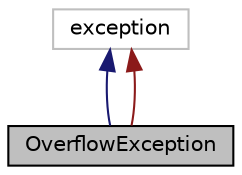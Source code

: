 digraph "OverflowException"
{
 // LATEX_PDF_SIZE
  edge [fontname="Helvetica",fontsize="10",labelfontname="Helvetica",labelfontsize="10"];
  node [fontname="Helvetica",fontsize="10",shape=record];
  Node1 [label="OverflowException",height=0.2,width=0.4,color="black", fillcolor="grey75", style="filled", fontcolor="black",tooltip="Header file that describes overflow exception."];
  Node2 -> Node1 [dir="back",color="midnightblue",fontsize="10",style="solid",fontname="Helvetica"];
  Node2 [label="exception",height=0.2,width=0.4,color="grey75", fillcolor="white", style="filled",tooltip=" "];
  Node2 -> Node1 [dir="back",color="firebrick4",fontsize="10",style="solid",fontname="Helvetica"];
}
